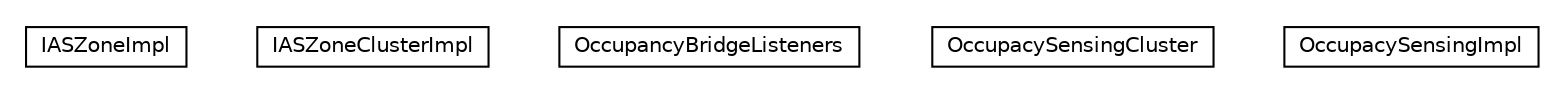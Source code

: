 #!/usr/local/bin/dot
#
# Class diagram 
# Generated by UMLGraph version R5_6-24-gf6e263 (http://www.umlgraph.org/)
#

digraph G {
	edge [fontname="Helvetica",fontsize=10,labelfontname="Helvetica",labelfontsize=10];
	node [fontname="Helvetica",fontsize=10,shape=plaintext];
	nodesep=0.25;
	ranksep=0.5;
	// org.universAAL.lddi.zigbee.commissioning.clusters.impl.IASZoneImpl
	c38779 [label=<<table title="org.universAAL.lddi.zigbee.commissioning.clusters.impl.IASZoneImpl" border="0" cellborder="1" cellspacing="0" cellpadding="2" port="p" href="./IASZoneImpl.html">
		<tr><td><table border="0" cellspacing="0" cellpadding="1">
<tr><td align="center" balign="center"> IASZoneImpl </td></tr>
		</table></td></tr>
		</table>>, URL="./IASZoneImpl.html", fontname="Helvetica", fontcolor="black", fontsize=10.0];
	// org.universAAL.lddi.zigbee.commissioning.clusters.impl.IASZoneClusterImpl
	c38780 [label=<<table title="org.universAAL.lddi.zigbee.commissioning.clusters.impl.IASZoneClusterImpl" border="0" cellborder="1" cellspacing="0" cellpadding="2" port="p" href="./IASZoneClusterImpl.html">
		<tr><td><table border="0" cellspacing="0" cellpadding="1">
<tr><td align="center" balign="center"> IASZoneClusterImpl </td></tr>
		</table></td></tr>
		</table>>, URL="./IASZoneClusterImpl.html", fontname="Helvetica", fontcolor="black", fontsize=10.0];
	// org.universAAL.lddi.zigbee.commissioning.clusters.impl.OccupancyBridgeListeners
	c38781 [label=<<table title="org.universAAL.lddi.zigbee.commissioning.clusters.impl.OccupancyBridgeListeners" border="0" cellborder="1" cellspacing="0" cellpadding="2" port="p" href="./OccupancyBridgeListeners.html">
		<tr><td><table border="0" cellspacing="0" cellpadding="1">
<tr><td align="center" balign="center"> OccupancyBridgeListeners </td></tr>
		</table></td></tr>
		</table>>, URL="./OccupancyBridgeListeners.html", fontname="Helvetica", fontcolor="black", fontsize=10.0];
	// org.universAAL.lddi.zigbee.commissioning.clusters.impl.OccupacySensingCluster
	c38782 [label=<<table title="org.universAAL.lddi.zigbee.commissioning.clusters.impl.OccupacySensingCluster" border="0" cellborder="1" cellspacing="0" cellpadding="2" port="p" href="./OccupacySensingCluster.html">
		<tr><td><table border="0" cellspacing="0" cellpadding="1">
<tr><td align="center" balign="center"> OccupacySensingCluster </td></tr>
		</table></td></tr>
		</table>>, URL="./OccupacySensingCluster.html", fontname="Helvetica", fontcolor="black", fontsize=10.0];
	// org.universAAL.lddi.zigbee.commissioning.clusters.impl.OccupacySensingImpl
	c38783 [label=<<table title="org.universAAL.lddi.zigbee.commissioning.clusters.impl.OccupacySensingImpl" border="0" cellborder="1" cellspacing="0" cellpadding="2" port="p" href="./OccupacySensingImpl.html">
		<tr><td><table border="0" cellspacing="0" cellpadding="1">
<tr><td align="center" balign="center"> OccupacySensingImpl </td></tr>
		</table></td></tr>
		</table>>, URL="./OccupacySensingImpl.html", fontname="Helvetica", fontcolor="black", fontsize=10.0];
}

